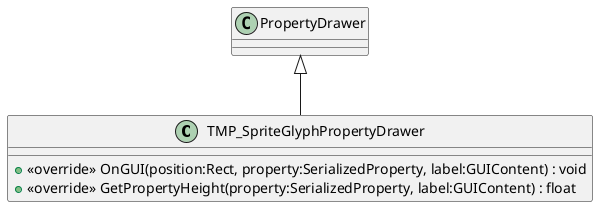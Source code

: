 @startuml
class TMP_SpriteGlyphPropertyDrawer {
    + <<override>> OnGUI(position:Rect, property:SerializedProperty, label:GUIContent) : void
    + <<override>> GetPropertyHeight(property:SerializedProperty, label:GUIContent) : float
}
PropertyDrawer <|-- TMP_SpriteGlyphPropertyDrawer
@enduml
